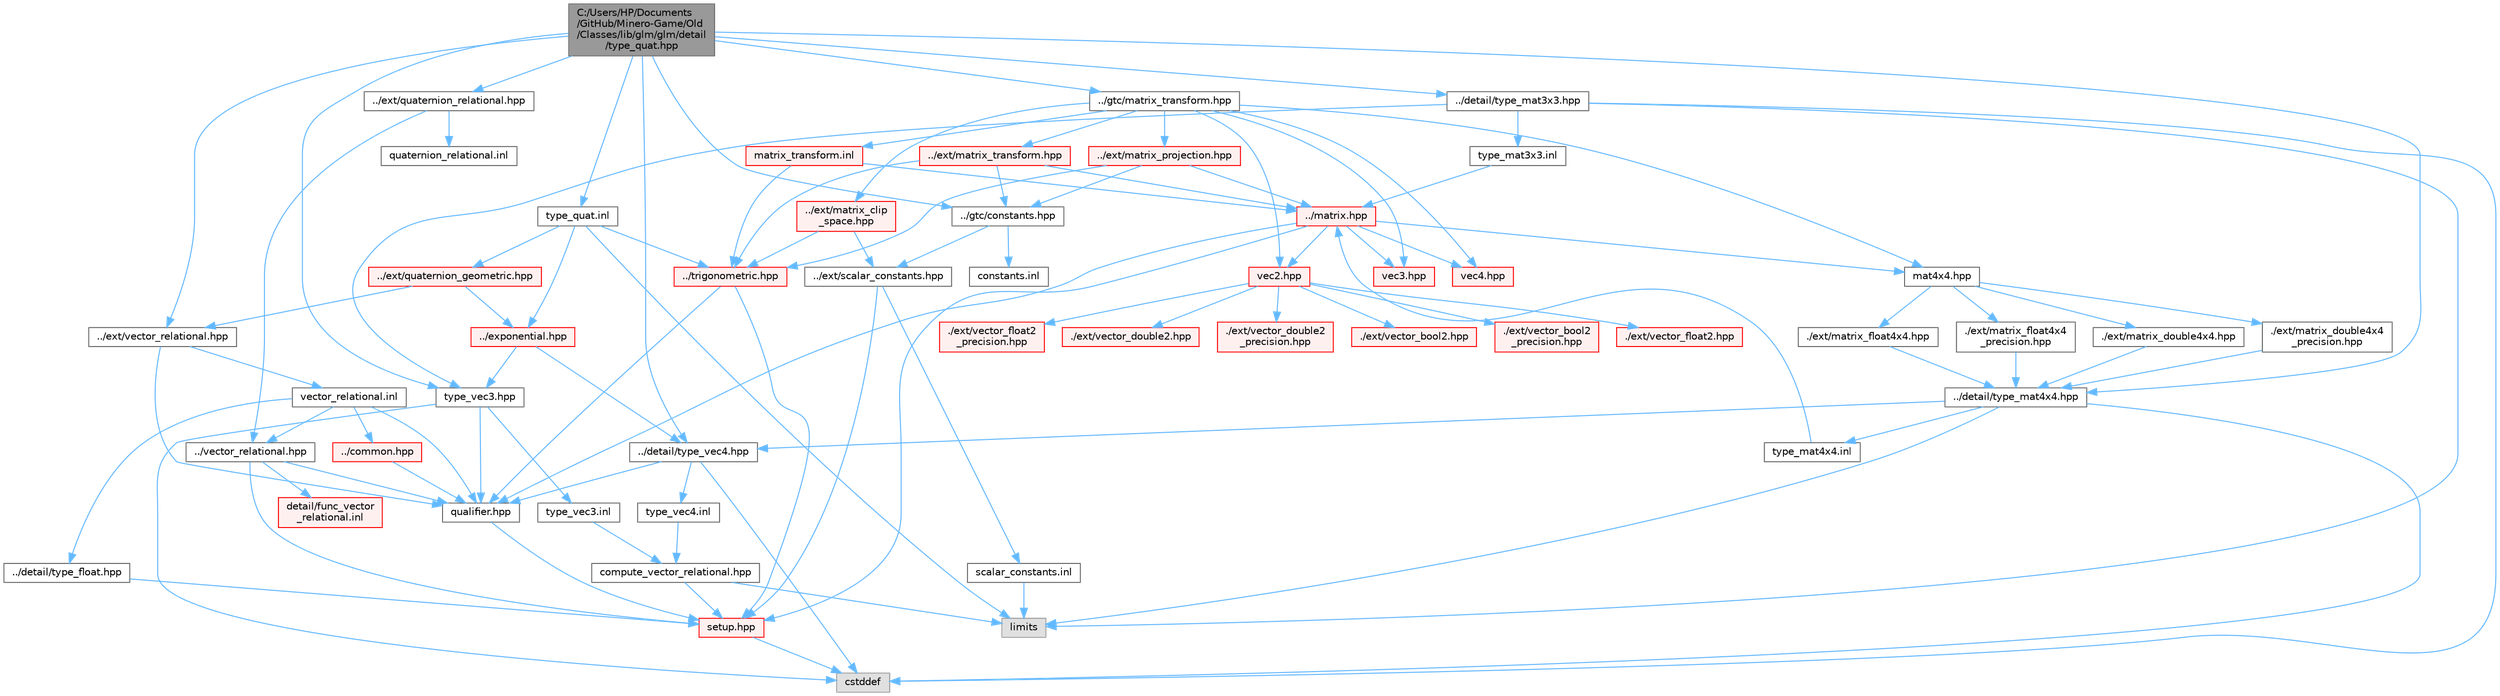 digraph "C:/Users/HP/Documents/GitHub/Minero-Game/Old/Classes/lib/glm/glm/detail/type_quat.hpp"
{
 // LATEX_PDF_SIZE
  bgcolor="transparent";
  edge [fontname=Helvetica,fontsize=10,labelfontname=Helvetica,labelfontsize=10];
  node [fontname=Helvetica,fontsize=10,shape=box,height=0.2,width=0.4];
  Node1 [id="Node000001",label="C:/Users/HP/Documents\l/GitHub/Minero-Game/Old\l/Classes/lib/glm/glm/detail\l/type_quat.hpp",height=0.2,width=0.4,color="gray40", fillcolor="grey60", style="filled", fontcolor="black",tooltip=" "];
  Node1 -> Node2 [id="edge1_Node000001_Node000002",color="steelblue1",style="solid",tooltip=" "];
  Node2 [id="Node000002",label="../detail/type_mat3x3.hpp",height=0.2,width=0.4,color="grey40", fillcolor="white", style="filled",URL="$_old_2_classes_2lib_2glm_2glm_2detail_2type__mat3x3_8hpp.html",tooltip=" "];
  Node2 -> Node3 [id="edge2_Node000002_Node000003",color="steelblue1",style="solid",tooltip=" "];
  Node3 [id="Node000003",label="type_vec3.hpp",height=0.2,width=0.4,color="grey40", fillcolor="white", style="filled",URL="$_old_2_classes_2lib_2glm_2glm_2detail_2type__vec3_8hpp.html",tooltip=" "];
  Node3 -> Node4 [id="edge3_Node000003_Node000004",color="steelblue1",style="solid",tooltip=" "];
  Node4 [id="Node000004",label="qualifier.hpp",height=0.2,width=0.4,color="grey40", fillcolor="white", style="filled",URL="$_old_2_classes_2lib_2glm_2glm_2detail_2qualifier_8hpp.html",tooltip=" "];
  Node4 -> Node5 [id="edge4_Node000004_Node000005",color="steelblue1",style="solid",tooltip=" "];
  Node5 [id="Node000005",label="setup.hpp",height=0.2,width=0.4,color="red", fillcolor="#FFF0F0", style="filled",URL="$_old_2_classes_2lib_2glm_2glm_2detail_2setup_8hpp.html",tooltip=" "];
  Node5 -> Node7 [id="edge5_Node000005_Node000007",color="steelblue1",style="solid",tooltip=" "];
  Node7 [id="Node000007",label="cstddef",height=0.2,width=0.4,color="grey60", fillcolor="#E0E0E0", style="filled",tooltip=" "];
  Node3 -> Node7 [id="edge6_Node000003_Node000007",color="steelblue1",style="solid",tooltip=" "];
  Node3 -> Node9 [id="edge7_Node000003_Node000009",color="steelblue1",style="solid",tooltip=" "];
  Node9 [id="Node000009",label="type_vec3.inl",height=0.2,width=0.4,color="grey40", fillcolor="white", style="filled",URL="$_old_2_classes_2lib_2glm_2glm_2detail_2type__vec3_8inl.html",tooltip=" "];
  Node9 -> Node10 [id="edge8_Node000009_Node000010",color="steelblue1",style="solid",tooltip=" "];
  Node10 [id="Node000010",label="compute_vector_relational.hpp",height=0.2,width=0.4,color="grey40", fillcolor="white", style="filled",URL="$_old_2_classes_2lib_2glm_2glm_2detail_2compute__vector__relational_8hpp.html",tooltip=" "];
  Node10 -> Node5 [id="edge9_Node000010_Node000005",color="steelblue1",style="solid",tooltip=" "];
  Node10 -> Node11 [id="edge10_Node000010_Node000011",color="steelblue1",style="solid",tooltip=" "];
  Node11 [id="Node000011",label="limits",height=0.2,width=0.4,color="grey60", fillcolor="#E0E0E0", style="filled",tooltip=" "];
  Node2 -> Node11 [id="edge11_Node000002_Node000011",color="steelblue1",style="solid",tooltip=" "];
  Node2 -> Node7 [id="edge12_Node000002_Node000007",color="steelblue1",style="solid",tooltip=" "];
  Node2 -> Node12 [id="edge13_Node000002_Node000012",color="steelblue1",style="solid",tooltip=" "];
  Node12 [id="Node000012",label="type_mat3x3.inl",height=0.2,width=0.4,color="grey40", fillcolor="white", style="filled",URL="$_old_2_classes_2lib_2glm_2glm_2detail_2type__mat3x3_8inl.html",tooltip=" "];
  Node12 -> Node13 [id="edge14_Node000012_Node000013",color="steelblue1",style="solid",tooltip=" "];
  Node13 [id="Node000013",label="../matrix.hpp",height=0.2,width=0.4,color="red", fillcolor="#FFF0F0", style="filled",URL="$_old_2_classes_2lib_2glm_2glm_2matrix_8hpp.html",tooltip=" "];
  Node13 -> Node4 [id="edge15_Node000013_Node000004",color="steelblue1",style="solid",tooltip=" "];
  Node13 -> Node5 [id="edge16_Node000013_Node000005",color="steelblue1",style="solid",tooltip=" "];
  Node13 -> Node14 [id="edge17_Node000013_Node000014",color="steelblue1",style="solid",tooltip=" "];
  Node14 [id="Node000014",label="vec2.hpp",height=0.2,width=0.4,color="red", fillcolor="#FFF0F0", style="filled",URL="$_old_2_classes_2lib_2glm_2glm_2vec2_8hpp.html",tooltip=" "];
  Node14 -> Node15 [id="edge18_Node000014_Node000015",color="steelblue1",style="solid",tooltip=" "];
  Node15 [id="Node000015",label="./ext/vector_bool2.hpp",height=0.2,width=0.4,color="red", fillcolor="#FFF0F0", style="filled",URL="$_old_2_classes_2lib_2glm_2glm_2ext_2vector__bool2_8hpp.html",tooltip=" "];
  Node14 -> Node18 [id="edge19_Node000014_Node000018",color="steelblue1",style="solid",tooltip=" "];
  Node18 [id="Node000018",label="./ext/vector_bool2\l_precision.hpp",height=0.2,width=0.4,color="red", fillcolor="#FFF0F0", style="filled",URL="$_old_2_classes_2lib_2glm_2glm_2ext_2vector__bool2__precision_8hpp.html",tooltip=" "];
  Node14 -> Node19 [id="edge20_Node000014_Node000019",color="steelblue1",style="solid",tooltip=" "];
  Node19 [id="Node000019",label="./ext/vector_float2.hpp",height=0.2,width=0.4,color="red", fillcolor="#FFF0F0", style="filled",URL="$_old_2_classes_2lib_2glm_2glm_2ext_2vector__float2_8hpp.html",tooltip=" "];
  Node14 -> Node20 [id="edge21_Node000014_Node000020",color="steelblue1",style="solid",tooltip=" "];
  Node20 [id="Node000020",label="./ext/vector_float2\l_precision.hpp",height=0.2,width=0.4,color="red", fillcolor="#FFF0F0", style="filled",URL="$_old_2_classes_2lib_2glm_2glm_2ext_2vector__float2__precision_8hpp.html",tooltip=" "];
  Node14 -> Node21 [id="edge22_Node000014_Node000021",color="steelblue1",style="solid",tooltip=" "];
  Node21 [id="Node000021",label="./ext/vector_double2.hpp",height=0.2,width=0.4,color="red", fillcolor="#FFF0F0", style="filled",URL="$_old_2_classes_2lib_2glm_2glm_2ext_2vector__double2_8hpp.html",tooltip=" "];
  Node14 -> Node22 [id="edge23_Node000014_Node000022",color="steelblue1",style="solid",tooltip=" "];
  Node22 [id="Node000022",label="./ext/vector_double2\l_precision.hpp",height=0.2,width=0.4,color="red", fillcolor="#FFF0F0", style="filled",URL="$_old_2_classes_2lib_2glm_2glm_2ext_2vector__double2__precision_8hpp.html",tooltip=" "];
  Node13 -> Node29 [id="edge24_Node000013_Node000029",color="steelblue1",style="solid",tooltip=" "];
  Node29 [id="Node000029",label="vec3.hpp",height=0.2,width=0.4,color="red", fillcolor="#FFF0F0", style="filled",URL="$_old_2_classes_2lib_2glm_2glm_2vec3_8hpp.html",tooltip=" "];
  Node13 -> Node40 [id="edge25_Node000013_Node000040",color="steelblue1",style="solid",tooltip=" "];
  Node40 [id="Node000040",label="vec4.hpp",height=0.2,width=0.4,color="red", fillcolor="#FFF0F0", style="filled",URL="$_old_2_classes_2lib_2glm_2glm_2vec4_8hpp.html",tooltip=" "];
  Node13 -> Node107 [id="edge26_Node000013_Node000107",color="steelblue1",style="solid",tooltip=" "];
  Node107 [id="Node000107",label="mat4x4.hpp",height=0.2,width=0.4,color="grey40", fillcolor="white", style="filled",URL="$_old_2_classes_2lib_2glm_2glm_2mat4x4_8hpp.html",tooltip=" "];
  Node107 -> Node108 [id="edge27_Node000107_Node000108",color="steelblue1",style="solid",tooltip=" "];
  Node108 [id="Node000108",label="./ext/matrix_double4x4.hpp",height=0.2,width=0.4,color="grey40", fillcolor="white", style="filled",URL="$_old_2_classes_2lib_2glm_2glm_2ext_2matrix__double4x4_8hpp.html",tooltip=" "];
  Node108 -> Node109 [id="edge28_Node000108_Node000109",color="steelblue1",style="solid",tooltip=" "];
  Node109 [id="Node000109",label="../detail/type_mat4x4.hpp",height=0.2,width=0.4,color="grey40", fillcolor="white", style="filled",URL="$_old_2_classes_2lib_2glm_2glm_2detail_2type__mat4x4_8hpp.html",tooltip=" "];
  Node109 -> Node42 [id="edge29_Node000109_Node000042",color="steelblue1",style="solid",tooltip=" "];
  Node42 [id="Node000042",label="../detail/type_vec4.hpp",height=0.2,width=0.4,color="grey40", fillcolor="white", style="filled",URL="$_old_2_classes_2lib_2glm_2glm_2detail_2type__vec4_8hpp.html",tooltip=" "];
  Node42 -> Node4 [id="edge30_Node000042_Node000004",color="steelblue1",style="solid",tooltip=" "];
  Node42 -> Node7 [id="edge31_Node000042_Node000007",color="steelblue1",style="solid",tooltip=" "];
  Node42 -> Node43 [id="edge32_Node000042_Node000043",color="steelblue1",style="solid",tooltip=" "];
  Node43 [id="Node000043",label="type_vec4.inl",height=0.2,width=0.4,color="grey40", fillcolor="white", style="filled",URL="$_old_2_classes_2lib_2glm_2glm_2detail_2type__vec4_8inl.html",tooltip=" "];
  Node43 -> Node10 [id="edge33_Node000043_Node000010",color="steelblue1",style="solid",tooltip=" "];
  Node109 -> Node11 [id="edge34_Node000109_Node000011",color="steelblue1",style="solid",tooltip=" "];
  Node109 -> Node7 [id="edge35_Node000109_Node000007",color="steelblue1",style="solid",tooltip=" "];
  Node109 -> Node110 [id="edge36_Node000109_Node000110",color="steelblue1",style="solid",tooltip=" "];
  Node110 [id="Node000110",label="type_mat4x4.inl",height=0.2,width=0.4,color="grey40", fillcolor="white", style="filled",URL="$_old_2_classes_2lib_2glm_2glm_2detail_2type__mat4x4_8inl.html",tooltip=" "];
  Node110 -> Node13 [id="edge37_Node000110_Node000013",color="steelblue1",style="solid",tooltip=" "];
  Node107 -> Node111 [id="edge38_Node000107_Node000111",color="steelblue1",style="solid",tooltip=" "];
  Node111 [id="Node000111",label="./ext/matrix_double4x4\l_precision.hpp",height=0.2,width=0.4,color="grey40", fillcolor="white", style="filled",URL="$_old_2_classes_2lib_2glm_2glm_2ext_2matrix__double4x4__precision_8hpp.html",tooltip=" "];
  Node111 -> Node109 [id="edge39_Node000111_Node000109",color="steelblue1",style="solid",tooltip=" "];
  Node107 -> Node112 [id="edge40_Node000107_Node000112",color="steelblue1",style="solid",tooltip=" "];
  Node112 [id="Node000112",label="./ext/matrix_float4x4.hpp",height=0.2,width=0.4,color="grey40", fillcolor="white", style="filled",URL="$_old_2_classes_2lib_2glm_2glm_2ext_2matrix__float4x4_8hpp.html",tooltip=" "];
  Node112 -> Node109 [id="edge41_Node000112_Node000109",color="steelblue1",style="solid",tooltip=" "];
  Node107 -> Node113 [id="edge42_Node000107_Node000113",color="steelblue1",style="solid",tooltip=" "];
  Node113 [id="Node000113",label="./ext/matrix_float4x4\l_precision.hpp",height=0.2,width=0.4,color="grey40", fillcolor="white", style="filled",URL="$_old_2_classes_2lib_2glm_2glm_2ext_2matrix__float4x4__precision_8hpp.html",tooltip=" "];
  Node113 -> Node109 [id="edge43_Node000113_Node000109",color="steelblue1",style="solid",tooltip=" "];
  Node1 -> Node109 [id="edge44_Node000001_Node000109",color="steelblue1",style="solid",tooltip=" "];
  Node1 -> Node3 [id="edge45_Node000001_Node000003",color="steelblue1",style="solid",tooltip=" "];
  Node1 -> Node42 [id="edge46_Node000001_Node000042",color="steelblue1",style="solid",tooltip=" "];
  Node1 -> Node130 [id="edge47_Node000001_Node000130",color="steelblue1",style="solid",tooltip=" "];
  Node130 [id="Node000130",label="../ext/vector_relational.hpp",height=0.2,width=0.4,color="grey40", fillcolor="white", style="filled",URL="$_old_2_classes_2lib_2glm_2glm_2ext_2vector__relational_8hpp.html",tooltip=" "];
  Node130 -> Node4 [id="edge48_Node000130_Node000004",color="steelblue1",style="solid",tooltip=" "];
  Node130 -> Node131 [id="edge49_Node000130_Node000131",color="steelblue1",style="solid",tooltip=" "];
  Node131 [id="Node000131",label="vector_relational.inl",height=0.2,width=0.4,color="grey40", fillcolor="white", style="filled",URL="$_old_2_classes_2lib_2glm_2glm_2ext_2vector__relational_8inl.html",tooltip=" "];
  Node131 -> Node122 [id="edge50_Node000131_Node000122",color="steelblue1",style="solid",tooltip=" "];
  Node122 [id="Node000122",label="../vector_relational.hpp",height=0.2,width=0.4,color="grey40", fillcolor="white", style="filled",URL="$_old_2_classes_2lib_2glm_2glm_2vector__relational_8hpp.html",tooltip=" "];
  Node122 -> Node4 [id="edge51_Node000122_Node000004",color="steelblue1",style="solid",tooltip=" "];
  Node122 -> Node5 [id="edge52_Node000122_Node000005",color="steelblue1",style="solid",tooltip=" "];
  Node122 -> Node123 [id="edge53_Node000122_Node000123",color="steelblue1",style="solid",tooltip=" "];
  Node123 [id="Node000123",label="detail/func_vector\l_relational.inl",height=0.2,width=0.4,color="red", fillcolor="#FFF0F0", style="filled",URL="$_old_2_classes_2lib_2glm_2glm_2detail_2func__vector__relational_8inl.html",tooltip=" "];
  Node131 -> Node126 [id="edge54_Node000131_Node000126",color="steelblue1",style="solid",tooltip=" "];
  Node126 [id="Node000126",label="../common.hpp",height=0.2,width=0.4,color="red", fillcolor="#FFF0F0", style="filled",URL="$_old_2_classes_2lib_2glm_2glm_2common_8hpp.html",tooltip=" "];
  Node126 -> Node4 [id="edge55_Node000126_Node000004",color="steelblue1",style="solid",tooltip=" "];
  Node131 -> Node4 [id="edge56_Node000131_Node000004",color="steelblue1",style="solid",tooltip=" "];
  Node131 -> Node132 [id="edge57_Node000131_Node000132",color="steelblue1",style="solid",tooltip=" "];
  Node132 [id="Node000132",label="../detail/type_float.hpp",height=0.2,width=0.4,color="grey40", fillcolor="white", style="filled",URL="$_old_2_classes_2lib_2glm_2glm_2detail_2type__float_8hpp.html",tooltip=" "];
  Node132 -> Node5 [id="edge58_Node000132_Node000005",color="steelblue1",style="solid",tooltip=" "];
  Node1 -> Node133 [id="edge59_Node000001_Node000133",color="steelblue1",style="solid",tooltip=" "];
  Node133 [id="Node000133",label="../ext/quaternion_relational.hpp",height=0.2,width=0.4,color="grey40", fillcolor="white", style="filled",URL="$_old_2_classes_2lib_2glm_2glm_2ext_2quaternion__relational_8hpp.html",tooltip=" "];
  Node133 -> Node122 [id="edge60_Node000133_Node000122",color="steelblue1",style="solid",tooltip=" "];
  Node133 -> Node134 [id="edge61_Node000133_Node000134",color="steelblue1",style="solid",tooltip=" "];
  Node134 [id="Node000134",label="quaternion_relational.inl",height=0.2,width=0.4,color="grey40", fillcolor="white", style="filled",URL="$_old_2_classes_2lib_2glm_2glm_2ext_2quaternion__relational_8inl.html",tooltip=" "];
  Node1 -> Node135 [id="edge62_Node000001_Node000135",color="steelblue1",style="solid",tooltip=" "];
  Node135 [id="Node000135",label="../gtc/constants.hpp",height=0.2,width=0.4,color="grey40", fillcolor="white", style="filled",URL="$_old_2_classes_2lib_2glm_2glm_2gtc_2constants_8hpp.html",tooltip=" "];
  Node135 -> Node136 [id="edge63_Node000135_Node000136",color="steelblue1",style="solid",tooltip=" "];
  Node136 [id="Node000136",label="../ext/scalar_constants.hpp",height=0.2,width=0.4,color="grey40", fillcolor="white", style="filled",URL="$_old_2_classes_2lib_2glm_2glm_2ext_2scalar__constants_8hpp.html",tooltip=" "];
  Node136 -> Node5 [id="edge64_Node000136_Node000005",color="steelblue1",style="solid",tooltip=" "];
  Node136 -> Node137 [id="edge65_Node000136_Node000137",color="steelblue1",style="solid",tooltip=" "];
  Node137 [id="Node000137",label="scalar_constants.inl",height=0.2,width=0.4,color="grey40", fillcolor="white", style="filled",URL="$_old_2_classes_2lib_2glm_2glm_2ext_2scalar__constants_8inl.html",tooltip=" "];
  Node137 -> Node11 [id="edge66_Node000137_Node000011",color="steelblue1",style="solid",tooltip=" "];
  Node135 -> Node138 [id="edge67_Node000135_Node000138",color="steelblue1",style="solid",tooltip=" "];
  Node138 [id="Node000138",label="constants.inl",height=0.2,width=0.4,color="grey40", fillcolor="white", style="filled",URL="$_old_2_classes_2lib_2glm_2glm_2gtc_2constants_8inl.html",tooltip=" "];
  Node1 -> Node139 [id="edge68_Node000001_Node000139",color="steelblue1",style="solid",tooltip=" "];
  Node139 [id="Node000139",label="../gtc/matrix_transform.hpp",height=0.2,width=0.4,color="grey40", fillcolor="white", style="filled",URL="$_old_2_classes_2lib_2glm_2glm_2gtc_2matrix__transform_8hpp.html",tooltip=" "];
  Node139 -> Node107 [id="edge69_Node000139_Node000107",color="steelblue1",style="solid",tooltip=" "];
  Node139 -> Node14 [id="edge70_Node000139_Node000014",color="steelblue1",style="solid",tooltip=" "];
  Node139 -> Node29 [id="edge71_Node000139_Node000029",color="steelblue1",style="solid",tooltip=" "];
  Node139 -> Node40 [id="edge72_Node000139_Node000040",color="steelblue1",style="solid",tooltip=" "];
  Node139 -> Node140 [id="edge73_Node000139_Node000140",color="steelblue1",style="solid",tooltip=" "];
  Node140 [id="Node000140",label="../ext/matrix_projection.hpp",height=0.2,width=0.4,color="red", fillcolor="#FFF0F0", style="filled",URL="$_old_2_classes_2lib_2glm_2glm_2ext_2matrix__projection_8hpp.html",tooltip=" "];
  Node140 -> Node135 [id="edge74_Node000140_Node000135",color="steelblue1",style="solid",tooltip=" "];
  Node140 -> Node141 [id="edge75_Node000140_Node000141",color="steelblue1",style="solid",tooltip=" "];
  Node141 [id="Node000141",label="../trigonometric.hpp",height=0.2,width=0.4,color="red", fillcolor="#FFF0F0", style="filled",URL="$_old_2_classes_2lib_2glm_2glm_2trigonometric_8hpp.html",tooltip=" "];
  Node141 -> Node5 [id="edge76_Node000141_Node000005",color="steelblue1",style="solid",tooltip=" "];
  Node141 -> Node4 [id="edge77_Node000141_Node000004",color="steelblue1",style="solid",tooltip=" "];
  Node140 -> Node13 [id="edge78_Node000140_Node000013",color="steelblue1",style="solid",tooltip=" "];
  Node139 -> Node145 [id="edge79_Node000139_Node000145",color="steelblue1",style="solid",tooltip=" "];
  Node145 [id="Node000145",label="../ext/matrix_clip\l_space.hpp",height=0.2,width=0.4,color="red", fillcolor="#FFF0F0", style="filled",URL="$_old_2_classes_2lib_2glm_2glm_2ext_2matrix__clip__space_8hpp.html",tooltip=" "];
  Node145 -> Node136 [id="edge80_Node000145_Node000136",color="steelblue1",style="solid",tooltip=" "];
  Node145 -> Node141 [id="edge81_Node000145_Node000141",color="steelblue1",style="solid",tooltip=" "];
  Node139 -> Node147 [id="edge82_Node000139_Node000147",color="steelblue1",style="solid",tooltip=" "];
  Node147 [id="Node000147",label="../ext/matrix_transform.hpp",height=0.2,width=0.4,color="red", fillcolor="#FFF0F0", style="filled",URL="$_old_2_classes_2lib_2glm_2glm_2ext_2matrix__transform_8hpp.html",tooltip=" "];
  Node147 -> Node135 [id="edge83_Node000147_Node000135",color="steelblue1",style="solid",tooltip=" "];
  Node147 -> Node141 [id="edge84_Node000147_Node000141",color="steelblue1",style="solid",tooltip=" "];
  Node147 -> Node13 [id="edge85_Node000147_Node000013",color="steelblue1",style="solid",tooltip=" "];
  Node139 -> Node149 [id="edge86_Node000139_Node000149",color="steelblue1",style="solid",tooltip=" "];
  Node149 [id="Node000149",label="matrix_transform.inl",height=0.2,width=0.4,color="red", fillcolor="#FFF0F0", style="filled",URL="$_old_2_classes_2lib_2glm_2glm_2gtc_2matrix__transform_8inl.html",tooltip=" "];
  Node149 -> Node141 [id="edge87_Node000149_Node000141",color="steelblue1",style="solid",tooltip=" "];
  Node149 -> Node13 [id="edge88_Node000149_Node000013",color="steelblue1",style="solid",tooltip=" "];
  Node1 -> Node150 [id="edge89_Node000001_Node000150",color="steelblue1",style="solid",tooltip=" "];
  Node150 [id="Node000150",label="type_quat.inl",height=0.2,width=0.4,color="grey40", fillcolor="white", style="filled",URL="$_old_2_classes_2lib_2glm_2glm_2detail_2type__quat_8inl.html",tooltip=" "];
  Node150 -> Node141 [id="edge90_Node000150_Node000141",color="steelblue1",style="solid",tooltip=" "];
  Node150 -> Node117 [id="edge91_Node000150_Node000117",color="steelblue1",style="solid",tooltip=" "];
  Node117 [id="Node000117",label="../exponential.hpp",height=0.2,width=0.4,color="red", fillcolor="#FFF0F0", style="filled",URL="$_old_2_classes_2lib_2glm_2glm_2exponential_8hpp.html",tooltip=" "];
  Node117 -> Node3 [id="edge92_Node000117_Node000003",color="steelblue1",style="solid",tooltip=" "];
  Node117 -> Node42 [id="edge93_Node000117_Node000042",color="steelblue1",style="solid",tooltip=" "];
  Node150 -> Node151 [id="edge94_Node000150_Node000151",color="steelblue1",style="solid",tooltip=" "];
  Node151 [id="Node000151",label="../ext/quaternion_geometric.hpp",height=0.2,width=0.4,color="red", fillcolor="#FFF0F0", style="filled",URL="$_old_2_classes_2lib_2glm_2glm_2ext_2quaternion__geometric_8hpp.html",tooltip=" "];
  Node151 -> Node117 [id="edge95_Node000151_Node000117",color="steelblue1",style="solid",tooltip=" "];
  Node151 -> Node130 [id="edge96_Node000151_Node000130",color="steelblue1",style="solid",tooltip=" "];
  Node150 -> Node11 [id="edge97_Node000150_Node000011",color="steelblue1",style="solid",tooltip=" "];
}
